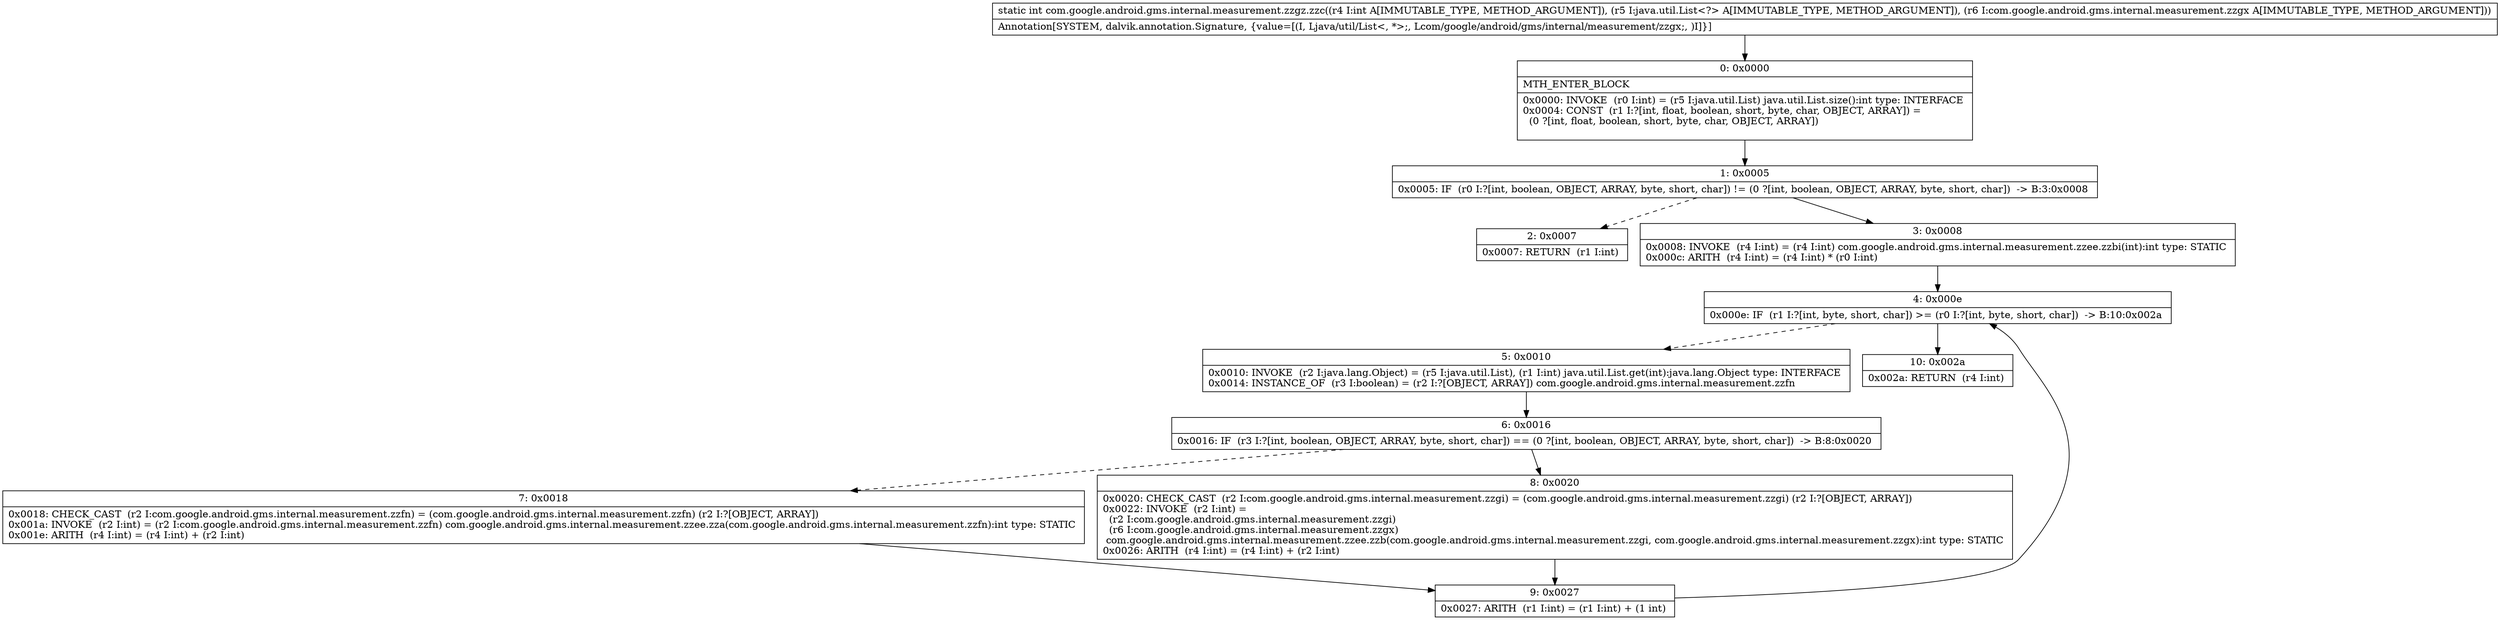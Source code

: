 digraph "CFG forcom.google.android.gms.internal.measurement.zzgz.zzc(ILjava\/util\/List;Lcom\/google\/android\/gms\/internal\/measurement\/zzgx;)I" {
Node_0 [shape=record,label="{0\:\ 0x0000|MTH_ENTER_BLOCK\l|0x0000: INVOKE  (r0 I:int) = (r5 I:java.util.List) java.util.List.size():int type: INTERFACE \l0x0004: CONST  (r1 I:?[int, float, boolean, short, byte, char, OBJECT, ARRAY]) = \l  (0 ?[int, float, boolean, short, byte, char, OBJECT, ARRAY])\l \l}"];
Node_1 [shape=record,label="{1\:\ 0x0005|0x0005: IF  (r0 I:?[int, boolean, OBJECT, ARRAY, byte, short, char]) != (0 ?[int, boolean, OBJECT, ARRAY, byte, short, char])  \-\> B:3:0x0008 \l}"];
Node_2 [shape=record,label="{2\:\ 0x0007|0x0007: RETURN  (r1 I:int) \l}"];
Node_3 [shape=record,label="{3\:\ 0x0008|0x0008: INVOKE  (r4 I:int) = (r4 I:int) com.google.android.gms.internal.measurement.zzee.zzbi(int):int type: STATIC \l0x000c: ARITH  (r4 I:int) = (r4 I:int) * (r0 I:int) \l}"];
Node_4 [shape=record,label="{4\:\ 0x000e|0x000e: IF  (r1 I:?[int, byte, short, char]) \>= (r0 I:?[int, byte, short, char])  \-\> B:10:0x002a \l}"];
Node_5 [shape=record,label="{5\:\ 0x0010|0x0010: INVOKE  (r2 I:java.lang.Object) = (r5 I:java.util.List), (r1 I:int) java.util.List.get(int):java.lang.Object type: INTERFACE \l0x0014: INSTANCE_OF  (r3 I:boolean) = (r2 I:?[OBJECT, ARRAY]) com.google.android.gms.internal.measurement.zzfn \l}"];
Node_6 [shape=record,label="{6\:\ 0x0016|0x0016: IF  (r3 I:?[int, boolean, OBJECT, ARRAY, byte, short, char]) == (0 ?[int, boolean, OBJECT, ARRAY, byte, short, char])  \-\> B:8:0x0020 \l}"];
Node_7 [shape=record,label="{7\:\ 0x0018|0x0018: CHECK_CAST  (r2 I:com.google.android.gms.internal.measurement.zzfn) = (com.google.android.gms.internal.measurement.zzfn) (r2 I:?[OBJECT, ARRAY]) \l0x001a: INVOKE  (r2 I:int) = (r2 I:com.google.android.gms.internal.measurement.zzfn) com.google.android.gms.internal.measurement.zzee.zza(com.google.android.gms.internal.measurement.zzfn):int type: STATIC \l0x001e: ARITH  (r4 I:int) = (r4 I:int) + (r2 I:int) \l}"];
Node_8 [shape=record,label="{8\:\ 0x0020|0x0020: CHECK_CAST  (r2 I:com.google.android.gms.internal.measurement.zzgi) = (com.google.android.gms.internal.measurement.zzgi) (r2 I:?[OBJECT, ARRAY]) \l0x0022: INVOKE  (r2 I:int) = \l  (r2 I:com.google.android.gms.internal.measurement.zzgi)\l  (r6 I:com.google.android.gms.internal.measurement.zzgx)\l com.google.android.gms.internal.measurement.zzee.zzb(com.google.android.gms.internal.measurement.zzgi, com.google.android.gms.internal.measurement.zzgx):int type: STATIC \l0x0026: ARITH  (r4 I:int) = (r4 I:int) + (r2 I:int) \l}"];
Node_9 [shape=record,label="{9\:\ 0x0027|0x0027: ARITH  (r1 I:int) = (r1 I:int) + (1 int) \l}"];
Node_10 [shape=record,label="{10\:\ 0x002a|0x002a: RETURN  (r4 I:int) \l}"];
MethodNode[shape=record,label="{static int com.google.android.gms.internal.measurement.zzgz.zzc((r4 I:int A[IMMUTABLE_TYPE, METHOD_ARGUMENT]), (r5 I:java.util.List\<?\> A[IMMUTABLE_TYPE, METHOD_ARGUMENT]), (r6 I:com.google.android.gms.internal.measurement.zzgx A[IMMUTABLE_TYPE, METHOD_ARGUMENT]))  | Annotation[SYSTEM, dalvik.annotation.Signature, \{value=[(I, Ljava\/util\/List\<, *\>;, Lcom\/google\/android\/gms\/internal\/measurement\/zzgx;, )I]\}]\l}"];
MethodNode -> Node_0;
Node_0 -> Node_1;
Node_1 -> Node_2[style=dashed];
Node_1 -> Node_3;
Node_3 -> Node_4;
Node_4 -> Node_5[style=dashed];
Node_4 -> Node_10;
Node_5 -> Node_6;
Node_6 -> Node_7[style=dashed];
Node_6 -> Node_8;
Node_7 -> Node_9;
Node_8 -> Node_9;
Node_9 -> Node_4;
}

